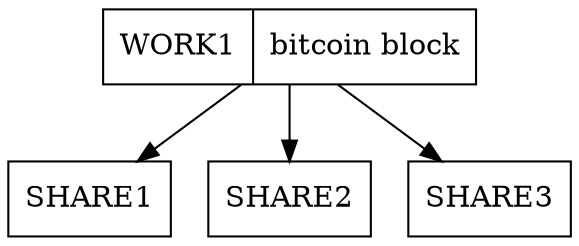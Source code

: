 digraph G {
    layout=dot

    "w1" [
         label = "<f0> WORK1 | bitcoin block"
         shape=record
         ]

    "s1" [
          label = "<f0> SHARE1"
          shape=record
          ]

    "s2" [
          label = "<f0> SHARE2"
          shape=record
          ]

    "s3" [
          label = "<f0> SHARE3"
          shape=record
          ]

    "w1" -> "s1"
    "w1" -> "s2"
    "w1" -> "s3"

    // "w2" [
    //      label = "<f0> WORK2 | bitcoin block 2"
    //      shape=record
    //      ]

    // "s21" [
    //       label = "<f0> SHARE1 | timestamp | difficulty"
    //       shape=record
    //       ]

    // "s22" [
    //       label = "<f0> SHARE2 | timestamp | difficulty"
    //       shape=record
    //       ]

    // "s23" [
    //       label = "<f0> SHARE3 | timestamp | difficulty"
    //       shape=record
    //       ]

    // "w2":f0 -> "s21":f0
    // "w2":f0 -> "s22":f0
    // "w2":f0 -> "s23":f0
}
